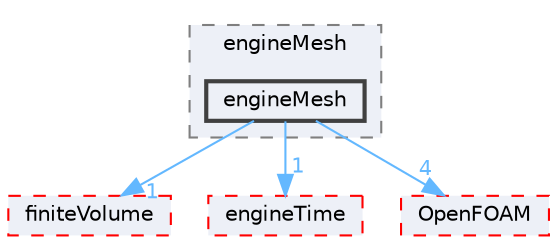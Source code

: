 digraph "src/engine/engineMesh/engineMesh"
{
 // LATEX_PDF_SIZE
  bgcolor="transparent";
  edge [fontname=Helvetica,fontsize=10,labelfontname=Helvetica,labelfontsize=10];
  node [fontname=Helvetica,fontsize=10,shape=box,height=0.2,width=0.4];
  compound=true
  subgraph clusterdir_519b65c37d0222dfd330392f4e2f4458 {
    graph [ bgcolor="#edf0f7", pencolor="grey50", label="engineMesh", fontname=Helvetica,fontsize=10 style="filled,dashed", URL="dir_519b65c37d0222dfd330392f4e2f4458.html",tooltip=""]
  dir_a5039ba4f538f281d2ef96cdafc71598 [label="engineMesh", fillcolor="#edf0f7", color="grey25", style="filled,bold", URL="dir_a5039ba4f538f281d2ef96cdafc71598.html",tooltip=""];
  }
  dir_9bd15774b555cf7259a6fa18f99fe99b [label="finiteVolume", fillcolor="#edf0f7", color="red", style="filled,dashed", URL="dir_9bd15774b555cf7259a6fa18f99fe99b.html",tooltip=""];
  dir_b0bd96e4d3043d52ea0ba0fcf8407c96 [label="engineTime", fillcolor="#edf0f7", color="red", style="filled,dashed", URL="dir_b0bd96e4d3043d52ea0ba0fcf8407c96.html",tooltip=""];
  dir_c5473ff19b20e6ec4dfe5c310b3778a8 [label="OpenFOAM", fillcolor="#edf0f7", color="red", style="filled,dashed", URL="dir_c5473ff19b20e6ec4dfe5c310b3778a8.html",tooltip=""];
  dir_a5039ba4f538f281d2ef96cdafc71598->dir_9bd15774b555cf7259a6fa18f99fe99b [headlabel="1", labeldistance=1.5 headhref="dir_001149_001387.html" href="dir_001149_001387.html" color="steelblue1" fontcolor="steelblue1"];
  dir_a5039ba4f538f281d2ef96cdafc71598->dir_b0bd96e4d3043d52ea0ba0fcf8407c96 [headlabel="1", labeldistance=1.5 headhref="dir_001149_001152.html" href="dir_001149_001152.html" color="steelblue1" fontcolor="steelblue1"];
  dir_a5039ba4f538f281d2ef96cdafc71598->dir_c5473ff19b20e6ec4dfe5c310b3778a8 [headlabel="4", labeldistance=1.5 headhref="dir_001149_002695.html" href="dir_001149_002695.html" color="steelblue1" fontcolor="steelblue1"];
}
